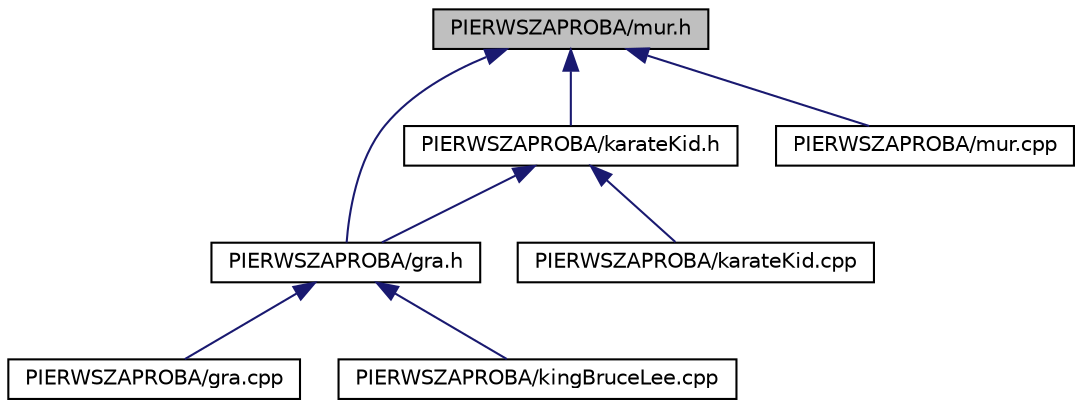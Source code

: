 digraph "PIERWSZAPROBA/mur.h"
{
 // LATEX_PDF_SIZE
  edge [fontname="Helvetica",fontsize="10",labelfontname="Helvetica",labelfontsize="10"];
  node [fontname="Helvetica",fontsize="10",shape=record];
  Node1 [label="PIERWSZAPROBA/mur.h",height=0.2,width=0.4,color="black", fillcolor="grey75", style="filled", fontcolor="black",tooltip="Plik naglowkowy modulu Mur."];
  Node1 -> Node2 [dir="back",color="midnightblue",fontsize="10",style="solid",fontname="Helvetica"];
  Node2 [label="PIERWSZAPROBA/karateKid.h",height=0.2,width=0.4,color="black", fillcolor="white", style="filled",URL="$karate_kid_8h.html",tooltip="Plik naglowkowy modulu KarateKid."];
  Node2 -> Node3 [dir="back",color="midnightblue",fontsize="10",style="solid",fontname="Helvetica"];
  Node3 [label="PIERWSZAPROBA/gra.h",height=0.2,width=0.4,color="black", fillcolor="white", style="filled",URL="$gra_8h.html",tooltip="Plik naglowkowy modulu Gra."];
  Node3 -> Node4 [dir="back",color="midnightblue",fontsize="10",style="solid",fontname="Helvetica"];
  Node4 [label="PIERWSZAPROBA/gra.cpp",height=0.2,width=0.4,color="black", fillcolor="white", style="filled",URL="$gra_8cpp.html",tooltip="Plik cpp modulu Gra."];
  Node3 -> Node5 [dir="back",color="midnightblue",fontsize="10",style="solid",fontname="Helvetica"];
  Node5 [label="PIERWSZAPROBA/kingBruceLee.cpp",height=0.2,width=0.4,color="black", fillcolor="white", style="filled",URL="$king_bruce_lee_8cpp.html",tooltip="Plik cpp modulu kingBruceLee."];
  Node2 -> Node6 [dir="back",color="midnightblue",fontsize="10",style="solid",fontname="Helvetica"];
  Node6 [label="PIERWSZAPROBA/karateKid.cpp",height=0.2,width=0.4,color="black", fillcolor="white", style="filled",URL="$karate_kid_8cpp.html",tooltip="Plik cpp modulu KarateKid."];
  Node1 -> Node3 [dir="back",color="midnightblue",fontsize="10",style="solid",fontname="Helvetica"];
  Node1 -> Node7 [dir="back",color="midnightblue",fontsize="10",style="solid",fontname="Helvetica"];
  Node7 [label="PIERWSZAPROBA/mur.cpp",height=0.2,width=0.4,color="black", fillcolor="white", style="filled",URL="$mur_8cpp.html",tooltip="Plik cpp modulu Mur."];
}
